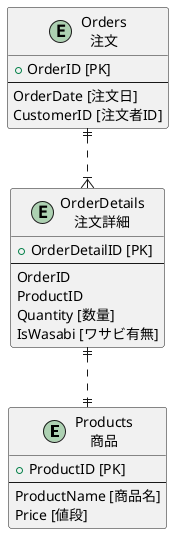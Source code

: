 @startuml tables
entity products as "Products\n商品" {
  + ProductID [PK]
  --
  ProductName [商品名]
  Price [値段]
}

entity orderdetails as "OrderDetails\n注文詳細" {
  + OrderDetailID [PK]
  --
  OrderID 
  ProductID 
  Quantity [数量]
  IsWasabi [ワサビ有無]
}

entity orders as "Orders\n注文" {
  + OrderID [PK]
  --
  OrderDate [注文日]
  CustomerID [注文者ID]
}

orders ||..|{ orderdetails
orderdetails ||..|| products

@enduml